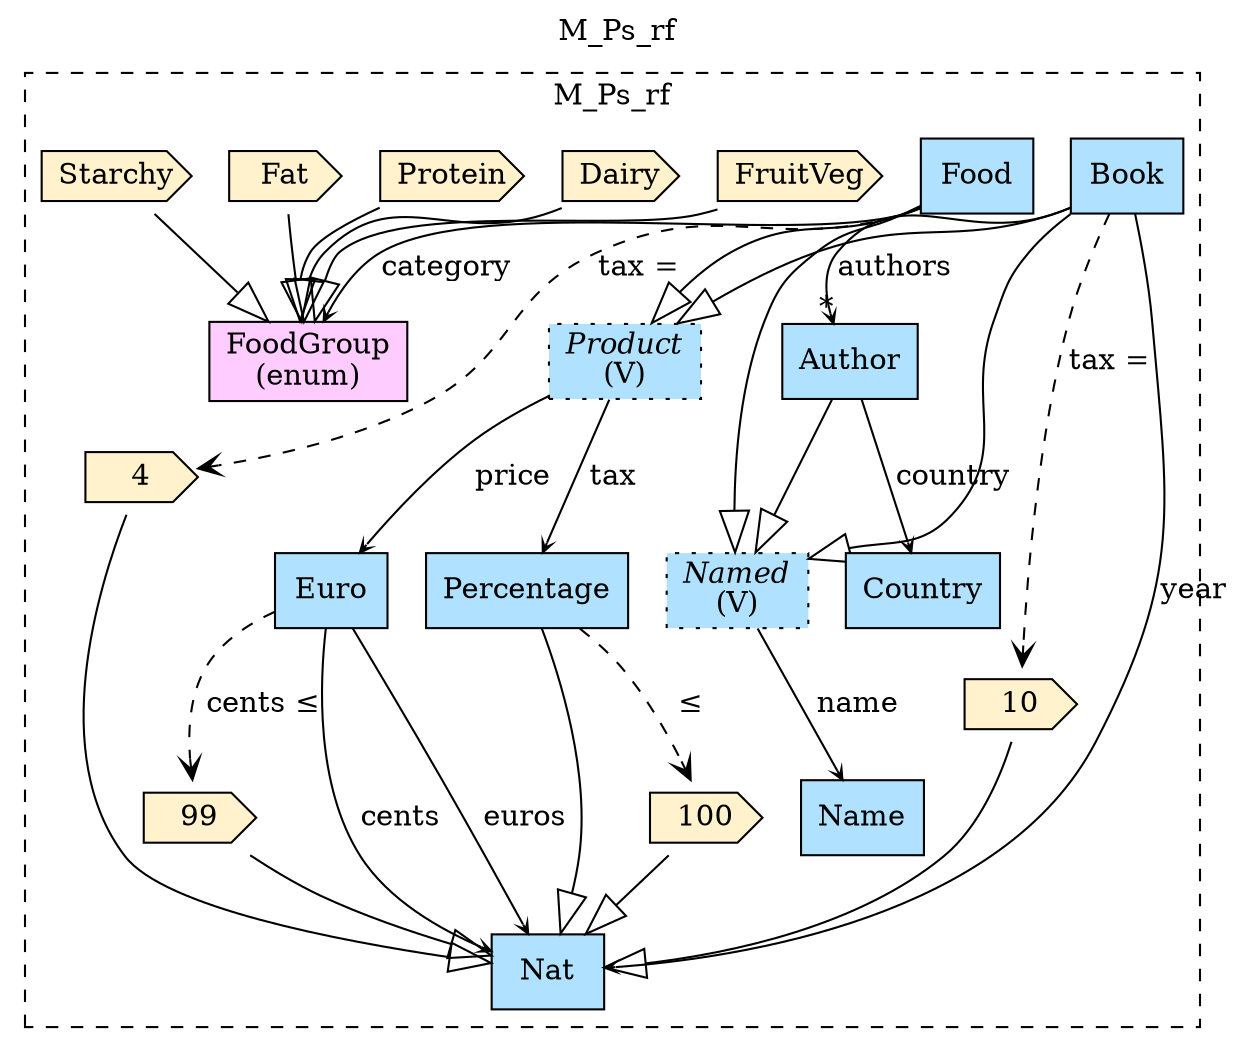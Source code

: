 digraph {graph[label=M_Ps_rf,labelloc=tl,labelfontsize=12];
subgraph cluster_M_Ps_rf{style=dashed;label=M_Ps_rf;
"Nat"[shape=record,fillcolor=lightskyblue1,style = filled,label="Nat"];
"Name"[shape=record,fillcolor=lightskyblue1,style = filled,label="Name"];
"Named"[shape=record,fillcolor=lightskyblue1,style ="filled,dotted",label=<{<I>Named</I><br/>(V)}>];
"Book"[shape=record,fillcolor=lightskyblue1,style = filled,label="Book"];
"Author"[shape=record,fillcolor=lightskyblue1,style = filled,label="Author"];
"Country"[shape=record,fillcolor=lightskyblue1,style = filled,label="Country"];
"V10"[shape=cds,fillcolor="#FFF2CC",style = filled,label="10"];
"VProtein"[shape=cds,fillcolor="#FFF2CC",style = filled,label="Protein"];
"VFat"[shape=cds,fillcolor="#FFF2CC",style = filled,label="Fat"];
"VDairy"[shape=cds,fillcolor="#FFF2CC",style = filled,label="Dairy"];
"VStarchy"[shape=cds,fillcolor="#FFF2CC",style = filled,label="Starchy"];
"VFruitVeg"[shape=cds,fillcolor="#FFF2CC",style = filled,label="FruitVeg"];
"FoodGroup"[shape=record,fillcolor="#FFCCFF",style = filled,label="FoodGroup\l(enum)"];
"V4"[shape=cds,fillcolor="#FFF2CC",style = filled,label="4"];
"Food"[shape=record,fillcolor=lightskyblue1,style = filled,label="Food"];
"Product"[shape=record,fillcolor=lightskyblue1,style ="filled,dotted",label=<{<I>Product</I><br/>(V)}>];
"V99"[shape=cds,fillcolor="#FFF2CC",style = filled,label="99"];
"Euro"[shape=record,fillcolor=lightskyblue1,style = filled,label="Euro"];
"V100"[shape=cds,fillcolor="#FFF2CC",style = filled,label="100"];
"Percentage"[shape=record,fillcolor=lightskyblue1,style = filled,label="Percentage"];

"Percentage"->"Nat"[arrowhead=onormal,arrowsize=2.0];
"V100"->"Nat"[arrowhead=onormal,arrowsize=2.0];
"Percentage"->"V100"[arrowhead=vee,style=dashed,label=" ≤"];

"Euro"->"Nat"[label="cents",arrowhead=vee,headlabel="",arrowsize=.5];
"Euro"->"Nat"[label="euros",arrowhead=vee,headlabel="",arrowsize=.5];
"V99"->"Nat"[arrowhead=onormal,arrowsize=2.0];
"Euro"->"V99"[arrowhead=vee,style=dashed,label="cents ≤"];

"Product"->"Euro"[label="price",arrowhead=vee,headlabel="",arrowsize=.5];
"Product"->"Percentage"[label="tax",arrowhead=vee,headlabel="",arrowsize=.5];
"Food"->"Product"[arrowhead=onormal,arrowsize=2.0];
"Food"->"Named"[arrowhead=onormal,arrowsize=2.0];
"V4"->"Nat"[arrowhead=onormal,arrowsize=2.0];
"VFruitVeg"->"FoodGroup"[arrowhead=onormal,arrowsize=2.0];
"VStarchy"->"FoodGroup"[arrowhead=onormal,arrowsize=2.0];
"VDairy"->"FoodGroup"[arrowhead=onormal,arrowsize=2.0];
"VFat"->"FoodGroup"[arrowhead=onormal,arrowsize=2.0];
"VProtein"->"FoodGroup"[arrowhead=onormal,arrowsize=2.0];
"Food"->"FoodGroup"[label="category",arrowhead=vee,headlabel="",arrowsize=.5];
"Food"->"V4"[arrowhead=vee,style=dashed,label="tax ="];

"Book"->"V10"[arrowhead=vee,style=dashed,label="tax ="];

"Author"->"Country"[label="country",arrowhead=vee,headlabel="",arrowsize=.5];
"Book"->"Author"[label="authors",arrowhead=vee,headlabel="*",arrowsize=.5];
"Book"->"Nat"[label="year",arrowhead=vee,headlabel="",arrowsize=.5];
"Author"->"Named"[arrowhead=onormal,arrowsize=2.0];
"Book"->"Named"[arrowhead=onormal,arrowsize=2.0];
"V10"->"Nat"[arrowhead=onormal,arrowsize=2.0];
"Book"->"Product"[arrowhead=onormal,arrowsize=2.0];
"Named"->"Name"[label="name",arrowhead=vee,headlabel="",arrowsize=.5];

}
}